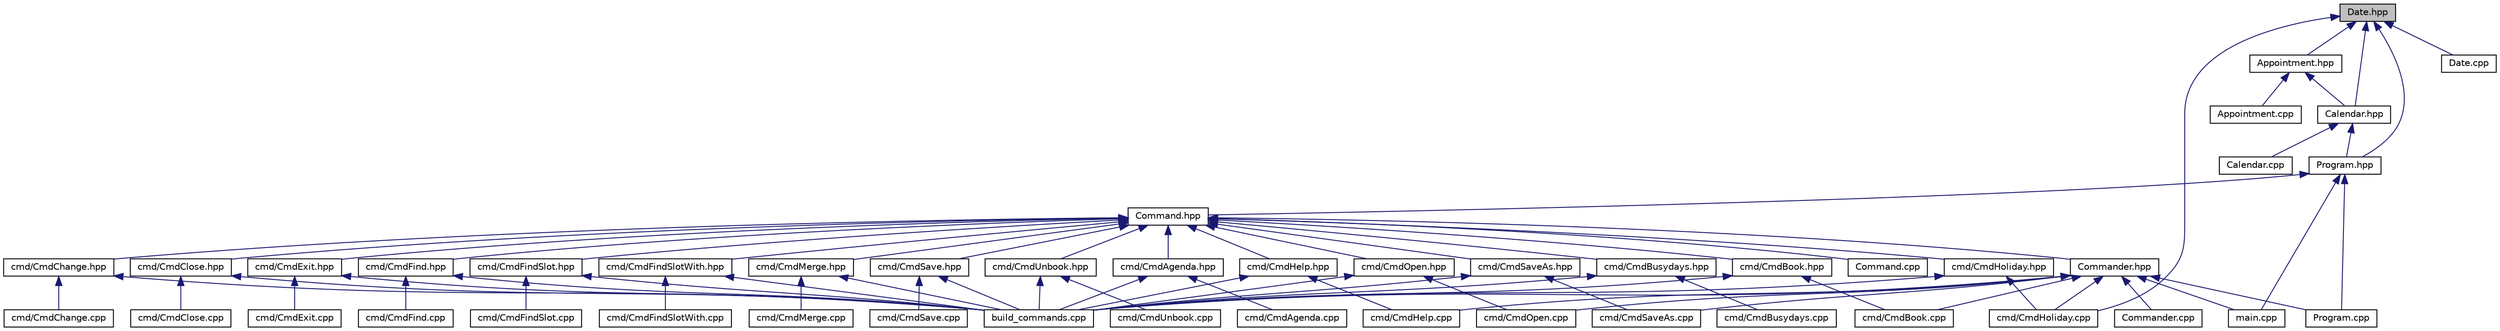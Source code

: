 digraph "Date.hpp"
{
  edge [fontname="Helvetica",fontsize="10",labelfontname="Helvetica",labelfontsize="10"];
  node [fontname="Helvetica",fontsize="10",shape=record];
  Node6 [label="Date.hpp",height=0.2,width=0.4,color="black", fillcolor="grey75", style="filled", fontcolor="black"];
  Node6 -> Node7 [dir="back",color="midnightblue",fontsize="10",style="solid"];
  Node7 [label="Appointment.hpp",height=0.2,width=0.4,color="black", fillcolor="white", style="filled",URL="$Appointment_8hpp.html"];
  Node7 -> Node8 [dir="back",color="midnightblue",fontsize="10",style="solid"];
  Node8 [label="Appointment.cpp",height=0.2,width=0.4,color="black", fillcolor="white", style="filled",URL="$Appointment_8cpp.html"];
  Node7 -> Node9 [dir="back",color="midnightblue",fontsize="10",style="solid"];
  Node9 [label="Calendar.hpp",height=0.2,width=0.4,color="black", fillcolor="white", style="filled",URL="$Calendar_8hpp.html"];
  Node9 -> Node10 [dir="back",color="midnightblue",fontsize="10",style="solid"];
  Node10 [label="Program.hpp",height=0.2,width=0.4,color="black", fillcolor="white", style="filled",URL="$Program_8hpp.html"];
  Node10 -> Node11 [dir="back",color="midnightblue",fontsize="10",style="solid"];
  Node11 [label="Command.hpp",height=0.2,width=0.4,color="black", fillcolor="white", style="filled",URL="$Command_8hpp.html"];
  Node11 -> Node12 [dir="back",color="midnightblue",fontsize="10",style="solid"];
  Node12 [label="Commander.hpp",height=0.2,width=0.4,color="black", fillcolor="white", style="filled",URL="$Commander_8hpp.html"];
  Node12 -> Node13 [dir="back",color="midnightblue",fontsize="10",style="solid"];
  Node13 [label="build_commands.cpp",height=0.2,width=0.4,color="black", fillcolor="white", style="filled",URL="$build__commands_8cpp.html"];
  Node12 -> Node14 [dir="back",color="midnightblue",fontsize="10",style="solid"];
  Node14 [label="cmd/CmdBook.cpp",height=0.2,width=0.4,color="black", fillcolor="white", style="filled",URL="$CmdBook_8cpp.html"];
  Node12 -> Node15 [dir="back",color="midnightblue",fontsize="10",style="solid"];
  Node15 [label="cmd/CmdHelp.cpp",height=0.2,width=0.4,color="black", fillcolor="white", style="filled",URL="$CmdHelp_8cpp.html"];
  Node12 -> Node16 [dir="back",color="midnightblue",fontsize="10",style="solid"];
  Node16 [label="cmd/CmdHoliday.cpp",height=0.2,width=0.4,color="black", fillcolor="white", style="filled",URL="$CmdHoliday_8cpp.html"];
  Node12 -> Node17 [dir="back",color="midnightblue",fontsize="10",style="solid"];
  Node17 [label="cmd/CmdOpen.cpp",height=0.2,width=0.4,color="black", fillcolor="white", style="filled",URL="$CmdOpen_8cpp.html"];
  Node12 -> Node18 [dir="back",color="midnightblue",fontsize="10",style="solid"];
  Node18 [label="cmd/CmdSaveAs.cpp",height=0.2,width=0.4,color="black", fillcolor="white", style="filled",URL="$CmdSaveAs_8cpp.html"];
  Node12 -> Node19 [dir="back",color="midnightblue",fontsize="10",style="solid"];
  Node19 [label="Commander.cpp",height=0.2,width=0.4,color="black", fillcolor="white", style="filled",URL="$Commander_8cpp.html"];
  Node12 -> Node20 [dir="back",color="midnightblue",fontsize="10",style="solid"];
  Node20 [label="main.cpp",height=0.2,width=0.4,color="black", fillcolor="white", style="filled",URL="$main_8cpp.html"];
  Node12 -> Node21 [dir="back",color="midnightblue",fontsize="10",style="solid"];
  Node21 [label="Program.cpp",height=0.2,width=0.4,color="black", fillcolor="white", style="filled",URL="$Program_8cpp.html"];
  Node11 -> Node22 [dir="back",color="midnightblue",fontsize="10",style="solid"];
  Node22 [label="cmd/CmdAgenda.hpp",height=0.2,width=0.4,color="black", fillcolor="white", style="filled",URL="$CmdAgenda_8hpp.html"];
  Node22 -> Node13 [dir="back",color="midnightblue",fontsize="10",style="solid"];
  Node22 -> Node23 [dir="back",color="midnightblue",fontsize="10",style="solid"];
  Node23 [label="cmd/CmdAgenda.cpp",height=0.2,width=0.4,color="black", fillcolor="white", style="filled",URL="$CmdAgenda_8cpp.html"];
  Node11 -> Node24 [dir="back",color="midnightblue",fontsize="10",style="solid"];
  Node24 [label="cmd/CmdBook.hpp",height=0.2,width=0.4,color="black", fillcolor="white", style="filled",URL="$CmdBook_8hpp.html"];
  Node24 -> Node13 [dir="back",color="midnightblue",fontsize="10",style="solid"];
  Node24 -> Node14 [dir="back",color="midnightblue",fontsize="10",style="solid"];
  Node11 -> Node25 [dir="back",color="midnightblue",fontsize="10",style="solid"];
  Node25 [label="cmd/CmdBusydays.hpp",height=0.2,width=0.4,color="black", fillcolor="white", style="filled",URL="$CmdBusydays_8hpp.html"];
  Node25 -> Node13 [dir="back",color="midnightblue",fontsize="10",style="solid"];
  Node25 -> Node26 [dir="back",color="midnightblue",fontsize="10",style="solid"];
  Node26 [label="cmd/CmdBusydays.cpp",height=0.2,width=0.4,color="black", fillcolor="white", style="filled",URL="$CmdBusydays_8cpp.html"];
  Node11 -> Node27 [dir="back",color="midnightblue",fontsize="10",style="solid"];
  Node27 [label="cmd/CmdChange.hpp",height=0.2,width=0.4,color="black", fillcolor="white", style="filled",URL="$CmdChange_8hpp.html"];
  Node27 -> Node13 [dir="back",color="midnightblue",fontsize="10",style="solid"];
  Node27 -> Node28 [dir="back",color="midnightblue",fontsize="10",style="solid"];
  Node28 [label="cmd/CmdChange.cpp",height=0.2,width=0.4,color="black", fillcolor="white", style="filled",URL="$CmdChange_8cpp.html"];
  Node11 -> Node29 [dir="back",color="midnightblue",fontsize="10",style="solid"];
  Node29 [label="cmd/CmdClose.hpp",height=0.2,width=0.4,color="black", fillcolor="white", style="filled",URL="$CmdClose_8hpp.html"];
  Node29 -> Node13 [dir="back",color="midnightblue",fontsize="10",style="solid"];
  Node29 -> Node30 [dir="back",color="midnightblue",fontsize="10",style="solid"];
  Node30 [label="cmd/CmdClose.cpp",height=0.2,width=0.4,color="black", fillcolor="white", style="filled",URL="$CmdClose_8cpp.html"];
  Node11 -> Node31 [dir="back",color="midnightblue",fontsize="10",style="solid"];
  Node31 [label="cmd/CmdExit.hpp",height=0.2,width=0.4,color="black", fillcolor="white", style="filled",URL="$CmdExit_8hpp.html"];
  Node31 -> Node13 [dir="back",color="midnightblue",fontsize="10",style="solid"];
  Node31 -> Node32 [dir="back",color="midnightblue",fontsize="10",style="solid"];
  Node32 [label="cmd/CmdExit.cpp",height=0.2,width=0.4,color="black", fillcolor="white", style="filled",URL="$CmdExit_8cpp.html"];
  Node11 -> Node33 [dir="back",color="midnightblue",fontsize="10",style="solid"];
  Node33 [label="cmd/CmdFind.hpp",height=0.2,width=0.4,color="black", fillcolor="white", style="filled",URL="$CmdFind_8hpp.html"];
  Node33 -> Node13 [dir="back",color="midnightblue",fontsize="10",style="solid"];
  Node33 -> Node34 [dir="back",color="midnightblue",fontsize="10",style="solid"];
  Node34 [label="cmd/CmdFind.cpp",height=0.2,width=0.4,color="black", fillcolor="white", style="filled",URL="$CmdFind_8cpp.html"];
  Node11 -> Node35 [dir="back",color="midnightblue",fontsize="10",style="solid"];
  Node35 [label="cmd/CmdFindSlot.hpp",height=0.2,width=0.4,color="black", fillcolor="white", style="filled",URL="$CmdFindSlot_8hpp.html"];
  Node35 -> Node13 [dir="back",color="midnightblue",fontsize="10",style="solid"];
  Node35 -> Node36 [dir="back",color="midnightblue",fontsize="10",style="solid"];
  Node36 [label="cmd/CmdFindSlot.cpp",height=0.2,width=0.4,color="black", fillcolor="white", style="filled",URL="$CmdFindSlot_8cpp.html"];
  Node11 -> Node37 [dir="back",color="midnightblue",fontsize="10",style="solid"];
  Node37 [label="cmd/CmdFindSlotWith.hpp",height=0.2,width=0.4,color="black", fillcolor="white", style="filled",URL="$CmdFindSlotWith_8hpp.html"];
  Node37 -> Node13 [dir="back",color="midnightblue",fontsize="10",style="solid"];
  Node37 -> Node38 [dir="back",color="midnightblue",fontsize="10",style="solid"];
  Node38 [label="cmd/CmdFindSlotWith.cpp",height=0.2,width=0.4,color="black", fillcolor="white", style="filled",URL="$CmdFindSlotWith_8cpp.html"];
  Node11 -> Node39 [dir="back",color="midnightblue",fontsize="10",style="solid"];
  Node39 [label="cmd/CmdHelp.hpp",height=0.2,width=0.4,color="black", fillcolor="white", style="filled",URL="$CmdHelp_8hpp.html"];
  Node39 -> Node13 [dir="back",color="midnightblue",fontsize="10",style="solid"];
  Node39 -> Node15 [dir="back",color="midnightblue",fontsize="10",style="solid"];
  Node11 -> Node40 [dir="back",color="midnightblue",fontsize="10",style="solid"];
  Node40 [label="cmd/CmdHoliday.hpp",height=0.2,width=0.4,color="black", fillcolor="white", style="filled",URL="$CmdHoliday_8hpp.html"];
  Node40 -> Node13 [dir="back",color="midnightblue",fontsize="10",style="solid"];
  Node40 -> Node16 [dir="back",color="midnightblue",fontsize="10",style="solid"];
  Node11 -> Node41 [dir="back",color="midnightblue",fontsize="10",style="solid"];
  Node41 [label="cmd/CmdMerge.hpp",height=0.2,width=0.4,color="black", fillcolor="white", style="filled",URL="$CmdMerge_8hpp.html"];
  Node41 -> Node13 [dir="back",color="midnightblue",fontsize="10",style="solid"];
  Node41 -> Node42 [dir="back",color="midnightblue",fontsize="10",style="solid"];
  Node42 [label="cmd/CmdMerge.cpp",height=0.2,width=0.4,color="black", fillcolor="white", style="filled",URL="$CmdMerge_8cpp.html"];
  Node11 -> Node43 [dir="back",color="midnightblue",fontsize="10",style="solid"];
  Node43 [label="cmd/CmdOpen.hpp",height=0.2,width=0.4,color="black", fillcolor="white", style="filled",URL="$CmdOpen_8hpp.html"];
  Node43 -> Node13 [dir="back",color="midnightblue",fontsize="10",style="solid"];
  Node43 -> Node17 [dir="back",color="midnightblue",fontsize="10",style="solid"];
  Node11 -> Node44 [dir="back",color="midnightblue",fontsize="10",style="solid"];
  Node44 [label="cmd/CmdSave.hpp",height=0.2,width=0.4,color="black", fillcolor="white", style="filled",URL="$CmdSave_8hpp.html"];
  Node44 -> Node13 [dir="back",color="midnightblue",fontsize="10",style="solid"];
  Node44 -> Node45 [dir="back",color="midnightblue",fontsize="10",style="solid"];
  Node45 [label="cmd/CmdSave.cpp",height=0.2,width=0.4,color="black", fillcolor="white", style="filled",URL="$CmdSave_8cpp.html"];
  Node11 -> Node46 [dir="back",color="midnightblue",fontsize="10",style="solid"];
  Node46 [label="cmd/CmdSaveAs.hpp",height=0.2,width=0.4,color="black", fillcolor="white", style="filled",URL="$CmdSaveAs_8hpp.html"];
  Node46 -> Node13 [dir="back",color="midnightblue",fontsize="10",style="solid"];
  Node46 -> Node18 [dir="back",color="midnightblue",fontsize="10",style="solid"];
  Node11 -> Node47 [dir="back",color="midnightblue",fontsize="10",style="solid"];
  Node47 [label="cmd/CmdUnbook.hpp",height=0.2,width=0.4,color="black", fillcolor="white", style="filled",URL="$CmdUnbook_8hpp.html"];
  Node47 -> Node13 [dir="back",color="midnightblue",fontsize="10",style="solid"];
  Node47 -> Node48 [dir="back",color="midnightblue",fontsize="10",style="solid"];
  Node48 [label="cmd/CmdUnbook.cpp",height=0.2,width=0.4,color="black", fillcolor="white", style="filled",URL="$CmdUnbook_8cpp.html"];
  Node11 -> Node49 [dir="back",color="midnightblue",fontsize="10",style="solid"];
  Node49 [label="Command.cpp",height=0.2,width=0.4,color="black", fillcolor="white", style="filled",URL="$Command_8cpp.html"];
  Node10 -> Node20 [dir="back",color="midnightblue",fontsize="10",style="solid"];
  Node10 -> Node21 [dir="back",color="midnightblue",fontsize="10",style="solid"];
  Node9 -> Node50 [dir="back",color="midnightblue",fontsize="10",style="solid"];
  Node50 [label="Calendar.cpp",height=0.2,width=0.4,color="black", fillcolor="white", style="filled",URL="$Calendar_8cpp.html"];
  Node6 -> Node9 [dir="back",color="midnightblue",fontsize="10",style="solid"];
  Node6 -> Node10 [dir="back",color="midnightblue",fontsize="10",style="solid"];
  Node6 -> Node16 [dir="back",color="midnightblue",fontsize="10",style="solid"];
  Node6 -> Node51 [dir="back",color="midnightblue",fontsize="10",style="solid"];
  Node51 [label="Date.cpp",height=0.2,width=0.4,color="black", fillcolor="white", style="filled",URL="$Date_8cpp.html"];
}
